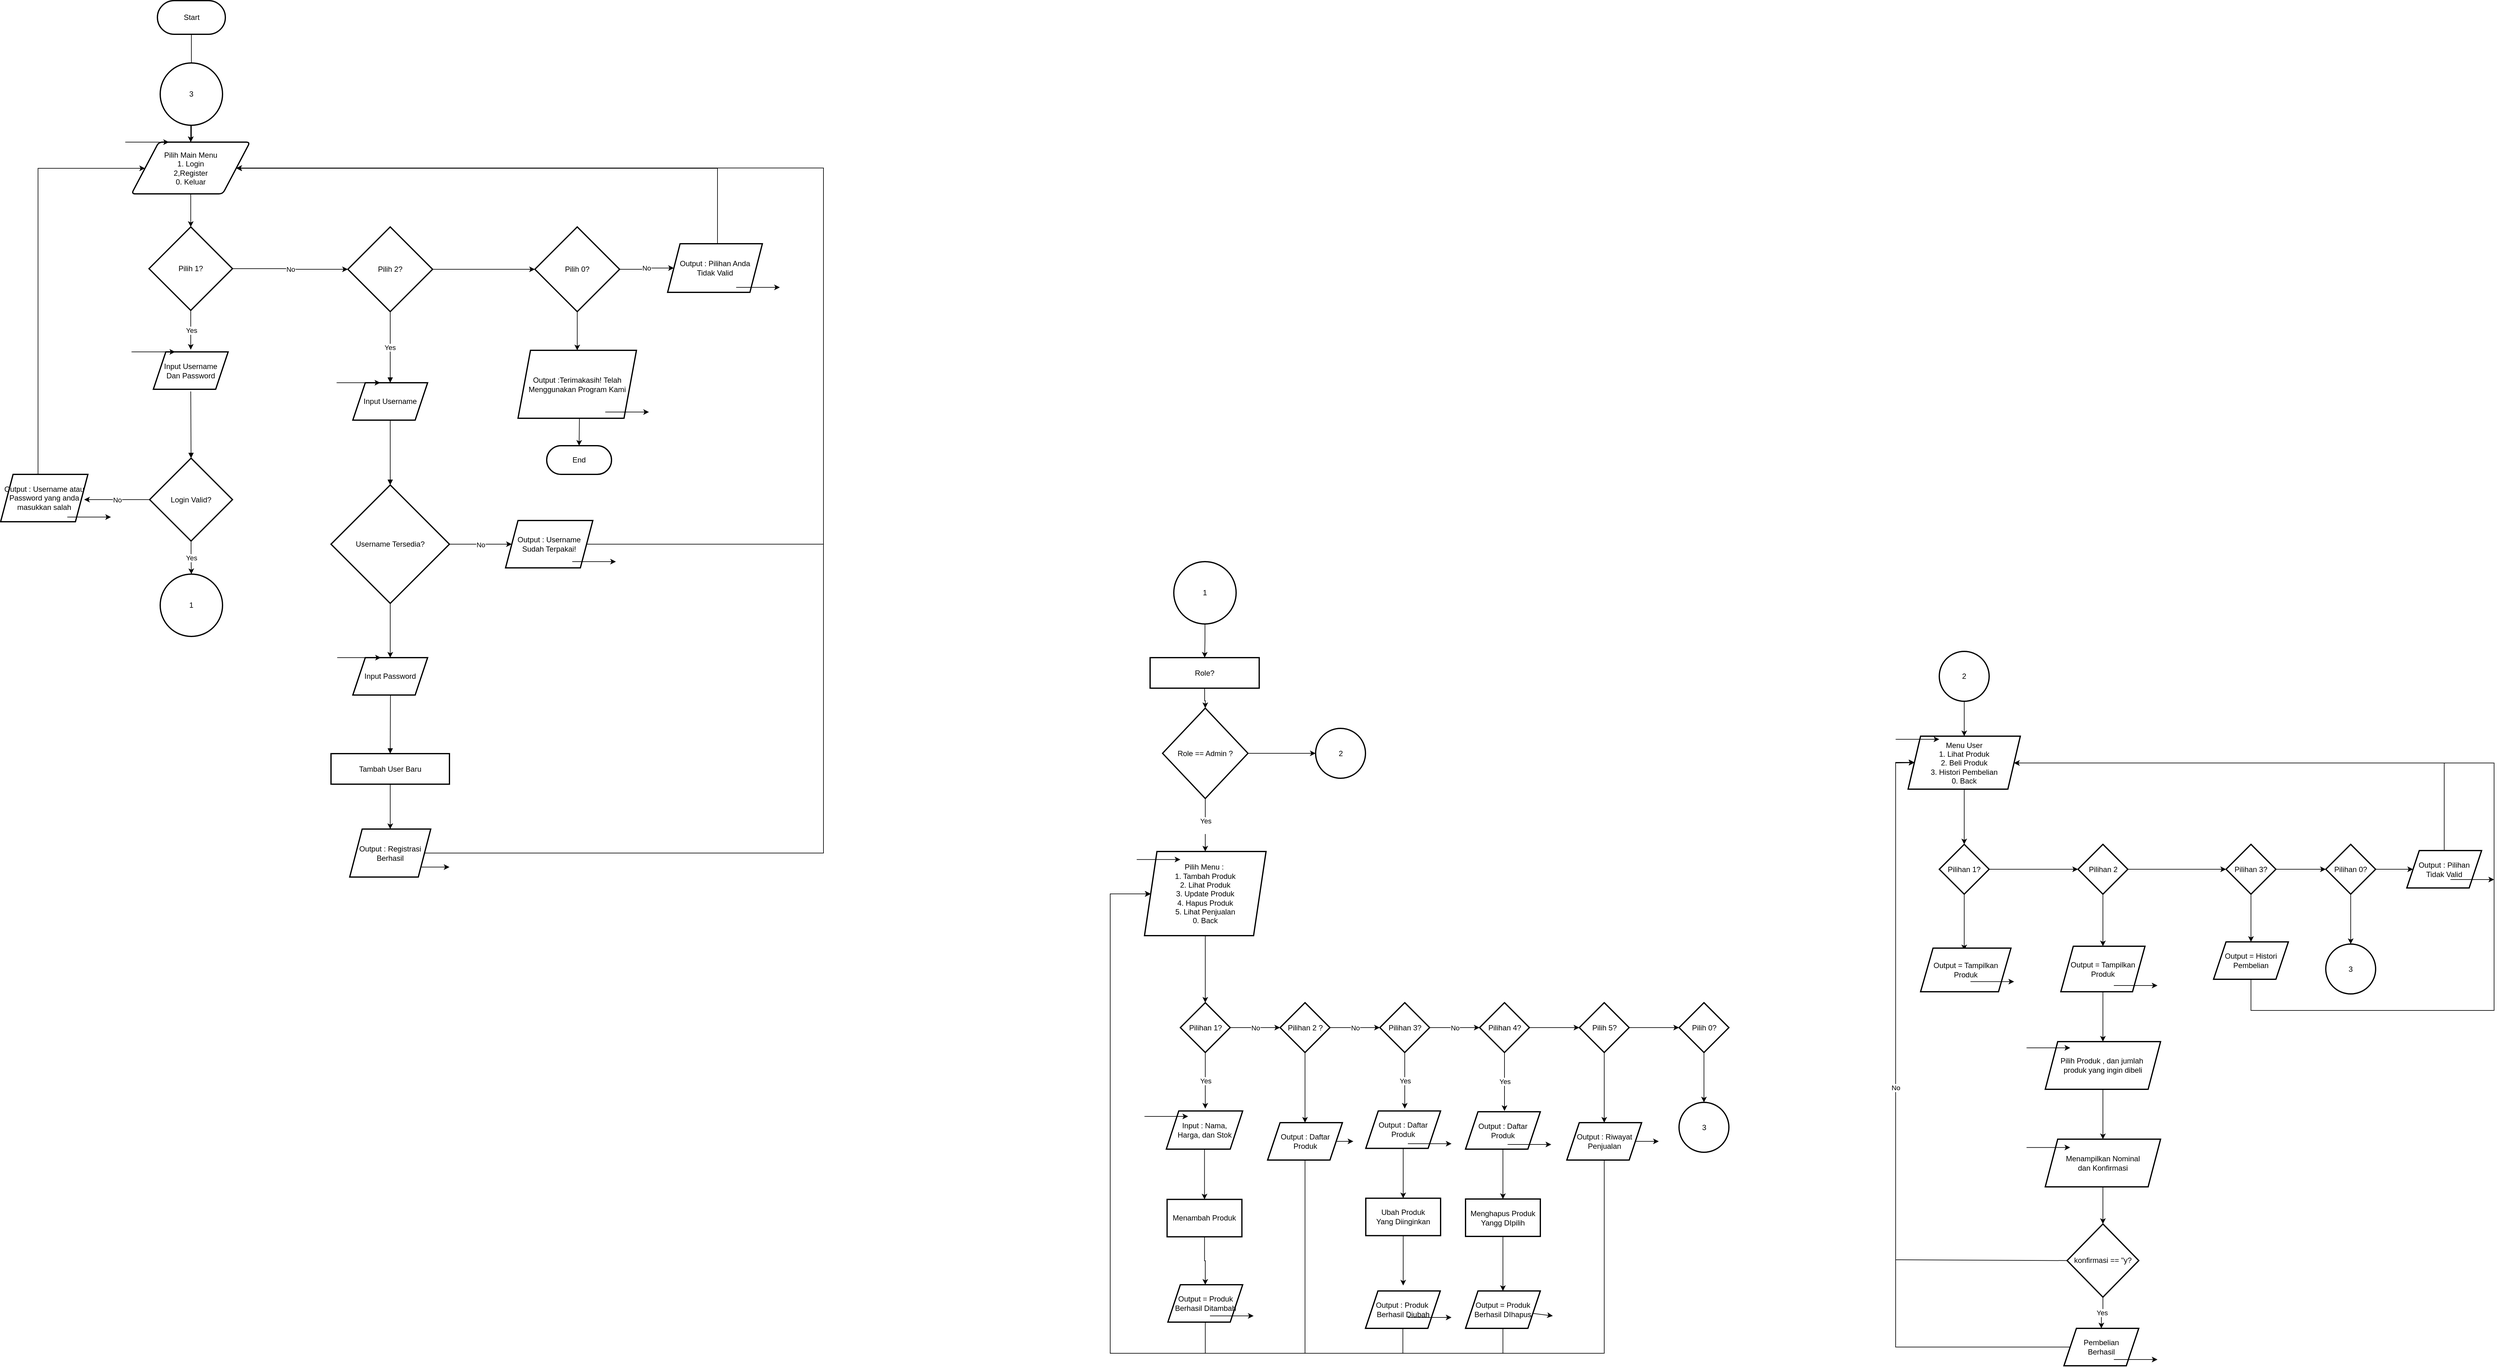 <mxfile version="24.7.17">
  <diagram name="Page-1" id="bNADRibYNakqMguCw20B">
    <mxGraphModel grid="1" page="1" gridSize="10" guides="1" tooltips="1" connect="1" arrows="1" fold="1" pageScale="1" pageWidth="827" pageHeight="1169" math="0" shadow="0">
      <root>
        <mxCell id="0" />
        <mxCell id="1" parent="0" />
        <mxCell id="Ov4iZW_oegQTyXH1mXRw-1" value="" style="edgeStyle=orthogonalEdgeStyle;rounded=0;orthogonalLoop=1;jettySize=auto;html=1;" edge="1" parent="1" source="Ov4iZW_oegQTyXH1mXRw-2" target="Ov4iZW_oegQTyXH1mXRw-79">
          <mxGeometry relative="1" as="geometry" />
        </mxCell>
        <mxCell id="Ov4iZW_oegQTyXH1mXRw-2" value="Start" style="rounded=1;whiteSpace=wrap;arcSize=50;strokeWidth=2;" vertex="1" parent="1">
          <mxGeometry x="91.5" y="-160" width="109" height="54" as="geometry" />
        </mxCell>
        <mxCell id="Ov4iZW_oegQTyXH1mXRw-3" value="Yes" style="edgeStyle=orthogonalEdgeStyle;rounded=0;orthogonalLoop=1;jettySize=auto;html=1;" edge="1" parent="1" source="Ov4iZW_oegQTyXH1mXRw-5">
          <mxGeometry relative="1" as="geometry">
            <mxPoint x="145.0" y="400" as="targetPoint" />
          </mxGeometry>
        </mxCell>
        <mxCell id="Ov4iZW_oegQTyXH1mXRw-4" value="No" style="edgeStyle=orthogonalEdgeStyle;rounded=0;orthogonalLoop=1;jettySize=auto;html=1;" edge="1" parent="1" source="Ov4iZW_oegQTyXH1mXRw-5" target="Ov4iZW_oegQTyXH1mXRw-7">
          <mxGeometry relative="1" as="geometry" />
        </mxCell>
        <mxCell id="Ov4iZW_oegQTyXH1mXRw-5" value="Pilih 1?" style="rhombus;strokeWidth=2;whiteSpace=wrap;" vertex="1" parent="1">
          <mxGeometry x="78" y="203" width="134" height="134" as="geometry" />
        </mxCell>
        <mxCell id="Ov4iZW_oegQTyXH1mXRw-6" value="" style="edgeStyle=orthogonalEdgeStyle;rounded=0;orthogonalLoop=1;jettySize=auto;html=1;" edge="1" parent="1" source="Ov4iZW_oegQTyXH1mXRw-7" target="Ov4iZW_oegQTyXH1mXRw-72">
          <mxGeometry relative="1" as="geometry" />
        </mxCell>
        <mxCell id="Ov4iZW_oegQTyXH1mXRw-7" value="Pilih 2?" style="rhombus;strokeWidth=2;whiteSpace=wrap;" vertex="1" parent="1">
          <mxGeometry x="397" y="203" width="136" height="136" as="geometry" />
        </mxCell>
        <mxCell id="Ov4iZW_oegQTyXH1mXRw-8" value="No" style="edgeStyle=orthogonalEdgeStyle;rounded=0;orthogonalLoop=1;jettySize=auto;html=1;" edge="1" parent="1" source="Ov4iZW_oegQTyXH1mXRw-10">
          <mxGeometry relative="1" as="geometry">
            <mxPoint x="-26.0" y="640.5" as="targetPoint" />
          </mxGeometry>
        </mxCell>
        <mxCell id="Ov4iZW_oegQTyXH1mXRw-9" value="Yes" style="edgeStyle=orthogonalEdgeStyle;rounded=0;orthogonalLoop=1;jettySize=auto;html=1;" edge="1" parent="1" source="Ov4iZW_oegQTyXH1mXRw-10" target="Ov4iZW_oegQTyXH1mXRw-24">
          <mxGeometry relative="1" as="geometry" />
        </mxCell>
        <mxCell id="Ov4iZW_oegQTyXH1mXRw-10" value="Login Valid?" style="rhombus;strokeWidth=2;whiteSpace=wrap;" vertex="1" parent="1">
          <mxGeometry x="79" y="574" width="133" height="133" as="geometry" />
        </mxCell>
        <mxCell id="Ov4iZW_oegQTyXH1mXRw-11" value="" style="edgeStyle=orthogonalEdgeStyle;rounded=0;orthogonalLoop=1;jettySize=auto;html=1;" edge="1" parent="1" source="Ov4iZW_oegQTyXH1mXRw-12" target="Ov4iZW_oegQTyXH1mXRw-30">
          <mxGeometry relative="1" as="geometry" />
        </mxCell>
        <mxCell id="Ov4iZW_oegQTyXH1mXRw-12" value="Role?" style="whiteSpace=wrap;strokeWidth=2;" vertex="1" parent="1">
          <mxGeometry x="1684" y="894" width="175" height="49" as="geometry" />
        </mxCell>
        <mxCell id="Ov4iZW_oegQTyXH1mXRw-13" value="" style="edgeStyle=orthogonalEdgeStyle;rounded=0;orthogonalLoop=1;jettySize=auto;html=1;" edge="1" parent="1" target="Ov4iZW_oegQTyXH1mXRw-14">
          <mxGeometry relative="1" as="geometry">
            <mxPoint x="768" y="466" as="sourcePoint" />
          </mxGeometry>
        </mxCell>
        <mxCell id="Ov4iZW_oegQTyXH1mXRw-14" value="End" style="rounded=1;whiteSpace=wrap;arcSize=50;strokeWidth=2;" vertex="1" parent="1">
          <mxGeometry x="716" y="554" width="104" height="46" as="geometry" />
        </mxCell>
        <mxCell id="Ov4iZW_oegQTyXH1mXRw-15" value="No" style="edgeStyle=orthogonalEdgeStyle;rounded=0;orthogonalLoop=1;jettySize=auto;html=1;" edge="1" parent="1" source="Ov4iZW_oegQTyXH1mXRw-17">
          <mxGeometry relative="1" as="geometry">
            <mxPoint x="660" y="712" as="targetPoint" />
          </mxGeometry>
        </mxCell>
        <mxCell id="Ov4iZW_oegQTyXH1mXRw-16" value="" style="edgeStyle=orthogonalEdgeStyle;rounded=0;orthogonalLoop=1;jettySize=auto;html=1;" edge="1" parent="1" source="Ov4iZW_oegQTyXH1mXRw-17" target="Ov4iZW_oegQTyXH1mXRw-68">
          <mxGeometry relative="1" as="geometry" />
        </mxCell>
        <mxCell id="Ov4iZW_oegQTyXH1mXRw-17" value="Username Tersedia?" style="rhombus;strokeWidth=2;whiteSpace=wrap;" vertex="1" parent="1">
          <mxGeometry x="370" y="617" width="190" height="190" as="geometry" />
        </mxCell>
        <mxCell id="Ov4iZW_oegQTyXH1mXRw-18" value="" style="edgeStyle=orthogonalEdgeStyle;rounded=0;orthogonalLoop=1;jettySize=auto;html=1;" edge="1" parent="1" source="Ov4iZW_oegQTyXH1mXRw-19" target="Ov4iZW_oegQTyXH1mXRw-27">
          <mxGeometry relative="1" as="geometry" />
        </mxCell>
        <mxCell id="Ov4iZW_oegQTyXH1mXRw-19" value="Tambah User Baru" style="whiteSpace=wrap;strokeWidth=2;" vertex="1" parent="1">
          <mxGeometry x="370" y="1048" width="190" height="49" as="geometry" />
        </mxCell>
        <mxCell id="Ov4iZW_oegQTyXH1mXRw-20" value="" style="curved=1;startArrow=none;endArrow=block;exitX=0.5;exitY=1;entryX=0.5;entryY=0;rounded=0;" edge="1" parent="1" target="Ov4iZW_oegQTyXH1mXRw-10">
          <mxGeometry relative="1" as="geometry">
            <Array as="points" />
            <mxPoint x="145" y="467" as="sourcePoint" />
          </mxGeometry>
        </mxCell>
        <mxCell id="Ov4iZW_oegQTyXH1mXRw-21" value="Yes" style="curved=1;startArrow=none;endArrow=block;exitX=0.5;exitY=1;entryX=0.5;entryY=0;rounded=0;" edge="1" parent="1" source="Ov4iZW_oegQTyXH1mXRw-7">
          <mxGeometry relative="1" as="geometry">
            <Array as="points" />
            <mxPoint x="465" y="453" as="targetPoint" />
          </mxGeometry>
        </mxCell>
        <mxCell id="Ov4iZW_oegQTyXH1mXRw-22" value="" style="curved=1;startArrow=none;endArrow=block;exitX=0.5;exitY=1;entryX=0.5;entryY=0;rounded=0;" edge="1" parent="1" target="Ov4iZW_oegQTyXH1mXRw-17">
          <mxGeometry relative="1" as="geometry">
            <Array as="points" />
            <mxPoint x="465" y="502" as="sourcePoint" />
          </mxGeometry>
        </mxCell>
        <mxCell id="Ov4iZW_oegQTyXH1mXRw-23" value="" style="curved=1;startArrow=none;endArrow=block;exitX=0.5;exitY=0.99;entryX=0.5;entryY=-0.01;rounded=0;" edge="1" parent="1" target="Ov4iZW_oegQTyXH1mXRw-19">
          <mxGeometry relative="1" as="geometry">
            <Array as="points" />
            <mxPoint x="465.5" y="923" as="sourcePoint" />
          </mxGeometry>
        </mxCell>
        <mxCell id="Ov4iZW_oegQTyXH1mXRw-24" value="1" style="strokeWidth=2;html=1;shape=mxgraph.flowchart.start_2;whiteSpace=wrap;" vertex="1" parent="1">
          <mxGeometry x="96" y="760" width="100" height="100" as="geometry" />
        </mxCell>
        <mxCell id="Ov4iZW_oegQTyXH1mXRw-25" value="" style="edgeStyle=orthogonalEdgeStyle;rounded=0;orthogonalLoop=1;jettySize=auto;html=1;" edge="1" parent="1" source="Ov4iZW_oegQTyXH1mXRw-26" target="Ov4iZW_oegQTyXH1mXRw-12">
          <mxGeometry relative="1" as="geometry" />
        </mxCell>
        <mxCell id="Ov4iZW_oegQTyXH1mXRw-26" value="1" style="strokeWidth=2;html=1;shape=mxgraph.flowchart.start_2;whiteSpace=wrap;" vertex="1" parent="1">
          <mxGeometry x="1722" y="740" width="100" height="100" as="geometry" />
        </mxCell>
        <mxCell id="Ov4iZW_oegQTyXH1mXRw-28" value="Yes&lt;div&gt;&lt;br&gt;&lt;/div&gt;" style="edgeStyle=orthogonalEdgeStyle;rounded=0;orthogonalLoop=1;jettySize=auto;html=1;" edge="1" parent="1" source="Ov4iZW_oegQTyXH1mXRw-30" target="Ov4iZW_oegQTyXH1mXRw-32">
          <mxGeometry relative="1" as="geometry" />
        </mxCell>
        <mxCell id="Ov4iZW_oegQTyXH1mXRw-164" value="" style="edgeStyle=orthogonalEdgeStyle;rounded=0;orthogonalLoop=1;jettySize=auto;html=1;" edge="1" parent="1" source="Ov4iZW_oegQTyXH1mXRw-30" target="Ov4iZW_oegQTyXH1mXRw-163">
          <mxGeometry relative="1" as="geometry" />
        </mxCell>
        <mxCell id="Ov4iZW_oegQTyXH1mXRw-30" value="Role == Admin ?" style="rhombus;whiteSpace=wrap;html=1;strokeWidth=2;" vertex="1" parent="1">
          <mxGeometry x="1704" y="975" width="137" height="145" as="geometry" />
        </mxCell>
        <mxCell id="Ov4iZW_oegQTyXH1mXRw-31" value="" style="edgeStyle=orthogonalEdgeStyle;rounded=0;orthogonalLoop=1;jettySize=auto;html=1;" edge="1" parent="1" source="Ov4iZW_oegQTyXH1mXRw-32" target="Ov4iZW_oegQTyXH1mXRw-35">
          <mxGeometry relative="1" as="geometry" />
        </mxCell>
        <mxCell id="Ov4iZW_oegQTyXH1mXRw-32" value="Pilih Menu :&amp;nbsp;&lt;br&gt;1. Tambah Produk&lt;br&gt;2. Lihat Produk&lt;br&gt;3. Update Produk&lt;br&gt;4. Hapus Produk&lt;br&gt;5. Lihat Penjualan&lt;br&gt;0. Back" style="shape=parallelogram;perimeter=parallelogramPerimeter;whiteSpace=wrap;html=1;fixedSize=1;strokeWidth=2;" vertex="1" parent="1">
          <mxGeometry x="1675" y="1205" width="195" height="135" as="geometry" />
        </mxCell>
        <mxCell id="Ov4iZW_oegQTyXH1mXRw-33" value="Yes" style="edgeStyle=orthogonalEdgeStyle;rounded=0;orthogonalLoop=1;jettySize=auto;html=1;" edge="1" parent="1" source="Ov4iZW_oegQTyXH1mXRw-35">
          <mxGeometry relative="1" as="geometry">
            <mxPoint x="1772.5" y="1617.5" as="targetPoint" />
          </mxGeometry>
        </mxCell>
        <mxCell id="Ov4iZW_oegQTyXH1mXRw-34" value="No" style="edgeStyle=orthogonalEdgeStyle;rounded=0;orthogonalLoop=1;jettySize=auto;html=1;" edge="1" parent="1" source="Ov4iZW_oegQTyXH1mXRw-35" target="Ov4iZW_oegQTyXH1mXRw-38">
          <mxGeometry relative="1" as="geometry" />
        </mxCell>
        <mxCell id="Ov4iZW_oegQTyXH1mXRw-35" value="Pilihan 1?" style="rhombus;whiteSpace=wrap;html=1;strokeWidth=2;" vertex="1" parent="1">
          <mxGeometry x="1732.5" y="1447.5" width="80" height="80" as="geometry" />
        </mxCell>
        <mxCell id="Ov4iZW_oegQTyXH1mXRw-37" value="No" style="edgeStyle=orthogonalEdgeStyle;rounded=0;orthogonalLoop=1;jettySize=auto;html=1;" edge="1" parent="1" source="Ov4iZW_oegQTyXH1mXRw-38" target="Ov4iZW_oegQTyXH1mXRw-43">
          <mxGeometry relative="1" as="geometry" />
        </mxCell>
        <mxCell id="Ov4iZW_oegQTyXH1mXRw-106" value="" style="edgeStyle=orthogonalEdgeStyle;rounded=0;orthogonalLoop=1;jettySize=auto;html=1;" edge="1" parent="1" source="Ov4iZW_oegQTyXH1mXRw-38" target="Ov4iZW_oegQTyXH1mXRw-105">
          <mxGeometry relative="1" as="geometry" />
        </mxCell>
        <mxCell id="Ov4iZW_oegQTyXH1mXRw-38" value="Pilihan 2 ?" style="rhombus;whiteSpace=wrap;html=1;strokeWidth=2;" vertex="1" parent="1">
          <mxGeometry x="1892.5" y="1447.5" width="80" height="80" as="geometry" />
        </mxCell>
        <mxCell id="Ov4iZW_oegQTyXH1mXRw-41" value="Yes" style="edgeStyle=orthogonalEdgeStyle;rounded=0;orthogonalLoop=1;jettySize=auto;html=1;" edge="1" parent="1" source="Ov4iZW_oegQTyXH1mXRw-43">
          <mxGeometry relative="1" as="geometry">
            <mxPoint x="2092.5" y="1617.5" as="targetPoint" />
          </mxGeometry>
        </mxCell>
        <mxCell id="Ov4iZW_oegQTyXH1mXRw-42" value="No" style="edgeStyle=orthogonalEdgeStyle;rounded=0;orthogonalLoop=1;jettySize=auto;html=1;" edge="1" parent="1" source="Ov4iZW_oegQTyXH1mXRw-43" target="Ov4iZW_oegQTyXH1mXRw-48">
          <mxGeometry relative="1" as="geometry" />
        </mxCell>
        <mxCell id="Ov4iZW_oegQTyXH1mXRw-43" value="Pilihan 3?" style="rhombus;whiteSpace=wrap;html=1;strokeWidth=2;" vertex="1" parent="1">
          <mxGeometry x="2052.5" y="1447.5" width="80" height="80" as="geometry" />
        </mxCell>
        <mxCell id="Ov4iZW_oegQTyXH1mXRw-46" value="Yes" style="edgeStyle=orthogonalEdgeStyle;rounded=0;orthogonalLoop=1;jettySize=auto;html=1;" edge="1" parent="1" source="Ov4iZW_oegQTyXH1mXRw-48">
          <mxGeometry relative="1" as="geometry">
            <mxPoint x="2252.5" y="1621.25" as="targetPoint" />
          </mxGeometry>
        </mxCell>
        <mxCell id="Ov4iZW_oegQTyXH1mXRw-100" value="" style="edgeStyle=orthogonalEdgeStyle;rounded=0;orthogonalLoop=1;jettySize=auto;html=1;" edge="1" parent="1" source="Ov4iZW_oegQTyXH1mXRw-48" target="Ov4iZW_oegQTyXH1mXRw-99">
          <mxGeometry relative="1" as="geometry" />
        </mxCell>
        <mxCell id="Ov4iZW_oegQTyXH1mXRw-48" value="Pilihan 4?" style="rhombus;whiteSpace=wrap;html=1;strokeWidth=2;" vertex="1" parent="1">
          <mxGeometry x="2212.5" y="1447.5" width="80" height="80" as="geometry" />
        </mxCell>
        <mxCell id="Ov4iZW_oegQTyXH1mXRw-56" value="" style="edgeStyle=orthogonalEdgeStyle;rounded=0;orthogonalLoop=1;jettySize=auto;html=1;" edge="1" parent="1" source="Ov4iZW_oegQTyXH1mXRw-57" target="Ov4iZW_oegQTyXH1mXRw-60">
          <mxGeometry relative="1" as="geometry" />
        </mxCell>
        <mxCell id="Ov4iZW_oegQTyXH1mXRw-57" value="Menu User&lt;br&gt;1. Lihat Produk&lt;br&gt;2. Beli Produk&lt;div&gt;3. Histori Pembelian&lt;/div&gt;&lt;div&gt;0. Back&lt;/div&gt;" style="shape=parallelogram;perimeter=parallelogramPerimeter;whiteSpace=wrap;html=1;fixedSize=1;strokeWidth=2;" vertex="1" parent="1">
          <mxGeometry x="2900" y="1020" width="180" height="85" as="geometry" />
        </mxCell>
        <mxCell id="Ov4iZW_oegQTyXH1mXRw-58" value="" style="edgeStyle=orthogonalEdgeStyle;rounded=0;orthogonalLoop=1;jettySize=auto;html=1;" edge="1" parent="1" source="Ov4iZW_oegQTyXH1mXRw-60">
          <mxGeometry relative="1" as="geometry">
            <mxPoint x="2990" y="1363.5" as="targetPoint" />
          </mxGeometry>
        </mxCell>
        <mxCell id="Ov4iZW_oegQTyXH1mXRw-59" value="" style="edgeStyle=orthogonalEdgeStyle;rounded=0;orthogonalLoop=1;jettySize=auto;html=1;" edge="1" parent="1" source="Ov4iZW_oegQTyXH1mXRw-60" target="Ov4iZW_oegQTyXH1mXRw-63">
          <mxGeometry relative="1" as="geometry" />
        </mxCell>
        <mxCell id="Ov4iZW_oegQTyXH1mXRw-60" value="Pilihan 1?" style="rhombus;whiteSpace=wrap;html=1;strokeWidth=2;" vertex="1" parent="1">
          <mxGeometry x="2950" y="1193.5" width="80" height="80" as="geometry" />
        </mxCell>
        <mxCell id="Ov4iZW_oegQTyXH1mXRw-135" value="" style="edgeStyle=orthogonalEdgeStyle;rounded=0;orthogonalLoop=1;jettySize=auto;html=1;" edge="1" parent="1" source="Ov4iZW_oegQTyXH1mXRw-63" target="Ov4iZW_oegQTyXH1mXRw-134">
          <mxGeometry relative="1" as="geometry" />
        </mxCell>
        <mxCell id="Ov4iZW_oegQTyXH1mXRw-149" value="" style="edgeStyle=orthogonalEdgeStyle;rounded=0;orthogonalLoop=1;jettySize=auto;html=1;" edge="1" parent="1" source="Ov4iZW_oegQTyXH1mXRw-63" target="Ov4iZW_oegQTyXH1mXRw-148">
          <mxGeometry relative="1" as="geometry" />
        </mxCell>
        <mxCell id="Ov4iZW_oegQTyXH1mXRw-63" value="Pilihan 2" style="rhombus;whiteSpace=wrap;html=1;strokeWidth=2;" vertex="1" parent="1">
          <mxGeometry x="3172.5" y="1193.5" width="80" height="80" as="geometry" />
        </mxCell>
        <mxCell id="Ov4iZW_oegQTyXH1mXRw-66" value="" style="edgeStyle=orthogonalEdgeStyle;rounded=0;orthogonalLoop=1;jettySize=auto;html=1;" edge="1" parent="1" source="Ov4iZW_oegQTyXH1mXRw-67" target="Ov4iZW_oegQTyXH1mXRw-79">
          <mxGeometry relative="1" as="geometry">
            <mxPoint x="30" y="108.5" as="targetPoint" />
          </mxGeometry>
        </mxCell>
        <mxCell id="Ov4iZW_oegQTyXH1mXRw-67" value="3" style="strokeWidth=2;html=1;shape=mxgraph.flowchart.start_2;whiteSpace=wrap;" vertex="1" parent="1">
          <mxGeometry x="96" y="-60" width="100" height="100" as="geometry" />
        </mxCell>
        <mxCell id="Ov4iZW_oegQTyXH1mXRw-68" value="Input Password" style="shape=parallelogram;perimeter=parallelogramPerimeter;whiteSpace=wrap;html=1;fixedSize=1;strokeWidth=2;" vertex="1" parent="1">
          <mxGeometry x="405" y="894" width="120" height="60" as="geometry" />
        </mxCell>
        <mxCell id="Ov4iZW_oegQTyXH1mXRw-69" value="Input Username" style="shape=parallelogram;perimeter=parallelogramPerimeter;whiteSpace=wrap;html=1;fixedSize=1;strokeWidth=2;" vertex="1" parent="1">
          <mxGeometry x="405" y="453" width="120" height="60" as="geometry" />
        </mxCell>
        <mxCell id="Ov4iZW_oegQTyXH1mXRw-70" value="No" style="edgeStyle=orthogonalEdgeStyle;rounded=0;orthogonalLoop=1;jettySize=auto;html=1;" edge="1" parent="1" source="Ov4iZW_oegQTyXH1mXRw-72" target="Ov4iZW_oegQTyXH1mXRw-74">
          <mxGeometry relative="1" as="geometry" />
        </mxCell>
        <mxCell id="Ov4iZW_oegQTyXH1mXRw-71" value="" style="edgeStyle=orthogonalEdgeStyle;rounded=0;orthogonalLoop=1;jettySize=auto;html=1;" edge="1" parent="1" source="Ov4iZW_oegQTyXH1mXRw-72" target="Ov4iZW_oegQTyXH1mXRw-75">
          <mxGeometry relative="1" as="geometry" />
        </mxCell>
        <mxCell id="Ov4iZW_oegQTyXH1mXRw-72" value="Pilih 0?" style="rhombus;strokeWidth=2;whiteSpace=wrap;" vertex="1" parent="1">
          <mxGeometry x="697" y="203" width="136" height="136" as="geometry" />
        </mxCell>
        <mxCell id="Ov4iZW_oegQTyXH1mXRw-73" value="" style="edgeStyle=orthogonalEdgeStyle;rounded=0;orthogonalLoop=1;jettySize=auto;html=1;entryX=1;entryY=0.5;entryDx=0;entryDy=0;" edge="1" parent="1" source="Ov4iZW_oegQTyXH1mXRw-27" target="Ov4iZW_oegQTyXH1mXRw-79">
          <mxGeometry relative="1" as="geometry">
            <Array as="points">
              <mxPoint x="1160" y="1207" />
              <mxPoint x="1160" y="109" />
            </Array>
            <mxPoint x="260" y="109.053" as="targetPoint" />
          </mxGeometry>
        </mxCell>
        <mxCell id="Ov4iZW_oegQTyXH1mXRw-170" value="" style="edgeStyle=orthogonalEdgeStyle;rounded=0;orthogonalLoop=1;jettySize=auto;html=1;" edge="1" parent="1" source="Ov4iZW_oegQTyXH1mXRw-74" target="Ov4iZW_oegQTyXH1mXRw-79">
          <mxGeometry relative="1" as="geometry">
            <Array as="points">
              <mxPoint x="990" y="109" />
            </Array>
          </mxGeometry>
        </mxCell>
        <mxCell id="Ov4iZW_oegQTyXH1mXRw-74" value="Output : Pilihan Anda&lt;div&gt;Tidak Valid&lt;/div&gt;" style="shape=parallelogram;perimeter=parallelogramPerimeter;whiteSpace=wrap;html=1;fixedSize=1;strokeWidth=2;" vertex="1" parent="1">
          <mxGeometry x="910" y="230" width="152" height="78" as="geometry" />
        </mxCell>
        <mxCell id="Ov4iZW_oegQTyXH1mXRw-75" value="Output :Terimakasih! Telah Menggunakan Program Kami" style="shape=parallelogram;perimeter=parallelogramPerimeter;whiteSpace=wrap;html=1;fixedSize=1;strokeWidth=2;" vertex="1" parent="1">
          <mxGeometry x="670" y="401" width="190" height="109" as="geometry" />
        </mxCell>
        <mxCell id="Ov4iZW_oegQTyXH1mXRw-76" value="Input Username&lt;br&gt;Dan Password" style="shape=parallelogram;perimeter=parallelogramPerimeter;whiteSpace=wrap;html=1;fixedSize=1;strokeWidth=2;" vertex="1" parent="1">
          <mxGeometry x="85" y="403.5" width="120" height="60" as="geometry" />
        </mxCell>
        <mxCell id="Ov4iZW_oegQTyXH1mXRw-77" value="Output : Username&lt;div&gt;Sudah Terpakai!&lt;/div&gt;" style="shape=parallelogram;perimeter=parallelogramPerimeter;whiteSpace=wrap;html=1;fixedSize=1;strokeWidth=2;" vertex="1" parent="1">
          <mxGeometry x="650" y="674" width="140" height="76" as="geometry" />
        </mxCell>
        <mxCell id="Ov4iZW_oegQTyXH1mXRw-78" value="" style="edgeStyle=orthogonalEdgeStyle;rounded=0;orthogonalLoop=1;jettySize=auto;html=1;" edge="1" parent="1" source="Ov4iZW_oegQTyXH1mXRw-79" target="Ov4iZW_oegQTyXH1mXRw-5">
          <mxGeometry relative="1" as="geometry" />
        </mxCell>
        <mxCell id="Ov4iZW_oegQTyXH1mXRw-79" value="Pilih Main Menu&lt;br&gt;1. Login&lt;br&gt;2,Register&lt;br&gt;0. Keluar" style="shape=parallelogram;html=1;strokeWidth=2;perimeter=parallelogramPerimeter;whiteSpace=wrap;rounded=1;arcSize=12;size=0.23;" vertex="1" parent="1">
          <mxGeometry x="50" y="67" width="190" height="83" as="geometry" />
        </mxCell>
        <mxCell id="Ov4iZW_oegQTyXH1mXRw-80" value="" style="endArrow=classic;html=1;rounded=0;" edge="1" parent="1">
          <mxGeometry width="50" height="50" relative="1" as="geometry">
            <mxPoint x="40" y="67" as="sourcePoint" />
            <mxPoint x="110" y="67" as="targetPoint" />
          </mxGeometry>
        </mxCell>
        <mxCell id="Ov4iZW_oegQTyXH1mXRw-81" value="" style="endArrow=classic;html=1;rounded=0;" edge="1" parent="1">
          <mxGeometry width="50" height="50" relative="1" as="geometry">
            <mxPoint x="50" y="403.5" as="sourcePoint" />
            <mxPoint x="120" y="403.5" as="targetPoint" />
          </mxGeometry>
        </mxCell>
        <mxCell id="Ov4iZW_oegQTyXH1mXRw-82" value="" style="endArrow=classic;html=1;rounded=0;" edge="1" parent="1">
          <mxGeometry width="50" height="50" relative="1" as="geometry">
            <mxPoint x="379" y="453" as="sourcePoint" />
            <mxPoint x="449" y="453" as="targetPoint" />
          </mxGeometry>
        </mxCell>
        <mxCell id="Ov4iZW_oegQTyXH1mXRw-83" value="" style="endArrow=classic;html=1;rounded=0;" edge="1" parent="1">
          <mxGeometry width="50" height="50" relative="1" as="geometry">
            <mxPoint x="810" y="500" as="sourcePoint" />
            <mxPoint x="880" y="500" as="targetPoint" />
          </mxGeometry>
        </mxCell>
        <mxCell id="Ov4iZW_oegQTyXH1mXRw-84" value="" style="endArrow=classic;html=1;rounded=0;" edge="1" parent="1">
          <mxGeometry width="50" height="50" relative="1" as="geometry">
            <mxPoint x="380" y="894" as="sourcePoint" />
            <mxPoint x="450" y="894" as="targetPoint" />
          </mxGeometry>
        </mxCell>
        <mxCell id="Ov4iZW_oegQTyXH1mXRw-85" value="" style="endArrow=classic;html=1;rounded=0;" edge="1" parent="1">
          <mxGeometry width="50" height="50" relative="1" as="geometry">
            <mxPoint x="490" y="1230" as="sourcePoint" />
            <mxPoint x="560" y="1230" as="targetPoint" />
          </mxGeometry>
        </mxCell>
        <mxCell id="Ov4iZW_oegQTyXH1mXRw-86" value="" style="endArrow=classic;html=1;rounded=0;" edge="1" parent="1">
          <mxGeometry width="50" height="50" relative="1" as="geometry">
            <mxPoint x="757" y="740" as="sourcePoint" />
            <mxPoint x="827" y="740" as="targetPoint" />
          </mxGeometry>
        </mxCell>
        <mxCell id="Ov4iZW_oegQTyXH1mXRw-87" value="" style="endArrow=classic;html=1;rounded=0;" edge="1" parent="1">
          <mxGeometry width="50" height="50" relative="1" as="geometry">
            <mxPoint x="1020" y="300" as="sourcePoint" />
            <mxPoint x="1090" y="300" as="targetPoint" />
          </mxGeometry>
        </mxCell>
        <mxCell id="Ov4iZW_oegQTyXH1mXRw-88" value="" style="endArrow=classic;html=1;rounded=0;" edge="1" parent="1">
          <mxGeometry width="50" height="50" relative="1" as="geometry">
            <mxPoint x="1662.5" y="1217.88" as="sourcePoint" />
            <mxPoint x="1732.5" y="1217.88" as="targetPoint" />
          </mxGeometry>
        </mxCell>
        <mxCell id="Ov4iZW_oegQTyXH1mXRw-89" value="" style="endArrow=classic;html=1;rounded=0;" edge="1" parent="1">
          <mxGeometry width="50" height="50" relative="1" as="geometry">
            <mxPoint x="2880" y="1025" as="sourcePoint" />
            <mxPoint x="2950" y="1025" as="targetPoint" />
          </mxGeometry>
        </mxCell>
        <mxCell id="Ov4iZW_oegQTyXH1mXRw-104" value="" style="edgeStyle=orthogonalEdgeStyle;rounded=0;orthogonalLoop=1;jettySize=auto;html=1;" edge="1" parent="1" source="Ov4iZW_oegQTyXH1mXRw-91" target="Ov4iZW_oegQTyXH1mXRw-103">
          <mxGeometry relative="1" as="geometry" />
        </mxCell>
        <mxCell id="Ov4iZW_oegQTyXH1mXRw-91" value="Input : Nama,&lt;div&gt;Harga, dan Stok&lt;/div&gt;" style="shape=parallelogram;perimeter=parallelogramPerimeter;whiteSpace=wrap;html=1;fixedSize=1;strokeWidth=2;" vertex="1" parent="1">
          <mxGeometry x="1710" y="1621.25" width="122.5" height="61.25" as="geometry" />
        </mxCell>
        <mxCell id="Ov4iZW_oegQTyXH1mXRw-92" value="" style="endArrow=classic;html=1;rounded=0;" edge="1" parent="1">
          <mxGeometry width="50" height="50" relative="1" as="geometry">
            <mxPoint x="1675" y="1630" as="sourcePoint" />
            <mxPoint x="1745" y="1630" as="targetPoint" />
          </mxGeometry>
        </mxCell>
        <mxCell id="Ov4iZW_oegQTyXH1mXRw-93" value="Output = Tampilkan&lt;div&gt;Produk&lt;/div&gt;" style="shape=parallelogram;perimeter=parallelogramPerimeter;whiteSpace=wrap;html=1;fixedSize=1;strokeWidth=2;" vertex="1" parent="1">
          <mxGeometry x="2920" y="1360" width="145" height="70" as="geometry" />
        </mxCell>
        <mxCell id="Ov4iZW_oegQTyXH1mXRw-94" value="" style="endArrow=classic;html=1;rounded=0;" edge="1" parent="1">
          <mxGeometry width="50" height="50" relative="1" as="geometry">
            <mxPoint x="3000" y="1413.75" as="sourcePoint" />
            <mxPoint x="3070" y="1413.75" as="targetPoint" />
          </mxGeometry>
        </mxCell>
        <mxCell id="Ov4iZW_oegQTyXH1mXRw-167" value="" style="edgeStyle=orthogonalEdgeStyle;rounded=0;orthogonalLoop=1;jettySize=auto;html=1;" edge="1" parent="1" source="Ov4iZW_oegQTyXH1mXRw-96" target="Ov4iZW_oegQTyXH1mXRw-79">
          <mxGeometry relative="1" as="geometry">
            <Array as="points">
              <mxPoint x="-100" y="109" />
            </Array>
          </mxGeometry>
        </mxCell>
        <mxCell id="Ov4iZW_oegQTyXH1mXRw-96" value="Output : Username atau Password yang anda masukkan salah" style="shape=parallelogram;perimeter=parallelogramPerimeter;whiteSpace=wrap;html=1;fixedSize=1;strokeWidth=2;" vertex="1" parent="1">
          <mxGeometry x="-160" y="600" width="140" height="76" as="geometry" />
        </mxCell>
        <mxCell id="Ov4iZW_oegQTyXH1mXRw-97" value="" style="endArrow=classic;html=1;rounded=0;" edge="1" parent="1">
          <mxGeometry width="50" height="50" relative="1" as="geometry">
            <mxPoint x="-53" y="668.5" as="sourcePoint" />
            <mxPoint x="17" y="668.5" as="targetPoint" />
          </mxGeometry>
        </mxCell>
        <mxCell id="Ov4iZW_oegQTyXH1mXRw-102" value="" style="edgeStyle=orthogonalEdgeStyle;rounded=0;orthogonalLoop=1;jettySize=auto;html=1;" edge="1" parent="1" source="Ov4iZW_oegQTyXH1mXRw-99" target="Ov4iZW_oegQTyXH1mXRw-101">
          <mxGeometry relative="1" as="geometry" />
        </mxCell>
        <mxCell id="Ov4iZW_oegQTyXH1mXRw-126" value="" style="edgeStyle=orthogonalEdgeStyle;rounded=0;orthogonalLoop=1;jettySize=auto;html=1;" edge="1" parent="1" source="Ov4iZW_oegQTyXH1mXRw-99" target="Ov4iZW_oegQTyXH1mXRw-125">
          <mxGeometry relative="1" as="geometry" />
        </mxCell>
        <mxCell id="Ov4iZW_oegQTyXH1mXRw-99" value="Pilih 5?" style="rhombus;whiteSpace=wrap;html=1;strokeWidth=2;" vertex="1" parent="1">
          <mxGeometry x="2372.5" y="1447.5" width="80" height="80" as="geometry" />
        </mxCell>
        <mxCell id="Ov4iZW_oegQTyXH1mXRw-178" value="" style="edgeStyle=orthogonalEdgeStyle;rounded=0;orthogonalLoop=1;jettySize=auto;html=1;" edge="1" parent="1" source="Ov4iZW_oegQTyXH1mXRw-101" target="Ov4iZW_oegQTyXH1mXRw-32">
          <mxGeometry relative="1" as="geometry">
            <Array as="points">
              <mxPoint x="2412" y="2010" />
              <mxPoint x="1620" y="2010" />
              <mxPoint x="1620" y="1273" />
            </Array>
          </mxGeometry>
        </mxCell>
        <mxCell id="Ov4iZW_oegQTyXH1mXRw-130" value="" style="edgeStyle=orthogonalEdgeStyle;rounded=0;orthogonalLoop=1;jettySize=auto;html=1;" edge="1" parent="1" source="Ov4iZW_oegQTyXH1mXRw-103" target="Ov4iZW_oegQTyXH1mXRw-129">
          <mxGeometry relative="1" as="geometry" />
        </mxCell>
        <mxCell id="Ov4iZW_oegQTyXH1mXRw-103" value="Menambah Produk" style="whiteSpace=wrap;html=1;strokeWidth=2;" vertex="1" parent="1">
          <mxGeometry x="1711.25" y="1763.125" width="120" height="60" as="geometry" />
        </mxCell>
        <mxCell id="Ov4iZW_oegQTyXH1mXRw-171" value="" style="edgeStyle=orthogonalEdgeStyle;rounded=0;orthogonalLoop=1;jettySize=auto;html=1;" edge="1" parent="1" source="Ov4iZW_oegQTyXH1mXRw-105" target="Ov4iZW_oegQTyXH1mXRw-32">
          <mxGeometry relative="1" as="geometry">
            <Array as="points">
              <mxPoint x="1932" y="2010" />
              <mxPoint x="1620" y="2010" />
              <mxPoint x="1620" y="1273" />
            </Array>
          </mxGeometry>
        </mxCell>
        <mxCell id="Ov4iZW_oegQTyXH1mXRw-107" value="" style="endArrow=classic;html=1;rounded=0;" edge="1" parent="1" source="Ov4iZW_oegQTyXH1mXRw-105">
          <mxGeometry width="50" height="50" relative="1" as="geometry">
            <mxPoint x="1940" y="1670" as="sourcePoint" />
            <mxPoint x="2010" y="1670" as="targetPoint" />
          </mxGeometry>
        </mxCell>
        <mxCell id="Ov4iZW_oegQTyXH1mXRw-113" value="" style="edgeStyle=orthogonalEdgeStyle;rounded=0;orthogonalLoop=1;jettySize=auto;html=1;" edge="1" parent="1" source="Ov4iZW_oegQTyXH1mXRw-110" target="Ov4iZW_oegQTyXH1mXRw-112">
          <mxGeometry relative="1" as="geometry" />
        </mxCell>
        <mxCell id="Ov4iZW_oegQTyXH1mXRw-110" value="Output : Daftar&lt;div&gt;Produk&lt;/div&gt;" style="shape=parallelogram;perimeter=parallelogramPerimeter;whiteSpace=wrap;html=1;fixedSize=1;strokeWidth=2;" vertex="1" parent="1">
          <mxGeometry x="2030" y="1621.25" width="120" height="60" as="geometry" />
        </mxCell>
        <mxCell id="Ov4iZW_oegQTyXH1mXRw-111" value="" style="endArrow=classic;html=1;rounded=0;" edge="1" parent="1">
          <mxGeometry width="50" height="50" relative="1" as="geometry">
            <mxPoint x="2097.5" y="1673.75" as="sourcePoint" />
            <mxPoint x="2167.5" y="1673.75" as="targetPoint" />
          </mxGeometry>
        </mxCell>
        <mxCell id="Ov4iZW_oegQTyXH1mXRw-115" value="" style="edgeStyle=orthogonalEdgeStyle;rounded=0;orthogonalLoop=1;jettySize=auto;html=1;" edge="1" parent="1" source="Ov4iZW_oegQTyXH1mXRw-112">
          <mxGeometry relative="1" as="geometry">
            <mxPoint x="2090" y="1901.25" as="targetPoint" />
          </mxGeometry>
        </mxCell>
        <mxCell id="Ov4iZW_oegQTyXH1mXRw-112" value="Ubah Produk&lt;div&gt;Yang Diinginkan&lt;/div&gt;" style="shape=parallelogram;perimeter=parallelogramPerimeter;whiteSpace=wrap;html=1;fixedSize=1;strokeWidth=2;size=-230;" vertex="1" parent="1">
          <mxGeometry x="2030" y="1761.25" width="120" height="60" as="geometry" />
        </mxCell>
        <mxCell id="Ov4iZW_oegQTyXH1mXRw-175" value="" style="edgeStyle=orthogonalEdgeStyle;rounded=0;orthogonalLoop=1;jettySize=auto;html=1;" edge="1" parent="1" source="Ov4iZW_oegQTyXH1mXRw-117" target="Ov4iZW_oegQTyXH1mXRw-32">
          <mxGeometry relative="1" as="geometry">
            <Array as="points">
              <mxPoint x="2090" y="2010" />
              <mxPoint x="1620" y="2010" />
              <mxPoint x="1620" y="1273" />
            </Array>
          </mxGeometry>
        </mxCell>
        <mxCell id="Ov4iZW_oegQTyXH1mXRw-117" value="Output : Produk&amp;nbsp;&lt;div&gt;Berhasil Diubah&lt;/div&gt;" style="shape=parallelogram;perimeter=parallelogramPerimeter;whiteSpace=wrap;html=1;fixedSize=1;strokeWidth=2;" vertex="1" parent="1">
          <mxGeometry x="2029.5" y="1910" width="120" height="60" as="geometry" />
        </mxCell>
        <mxCell id="Ov4iZW_oegQTyXH1mXRw-118" value="" style="endArrow=classic;html=1;rounded=0;" edge="1" parent="1">
          <mxGeometry width="50" height="50" relative="1" as="geometry">
            <mxPoint x="2097.5" y="1952.5" as="sourcePoint" />
            <mxPoint x="2167.5" y="1952.5" as="targetPoint" />
          </mxGeometry>
        </mxCell>
        <mxCell id="Ov4iZW_oegQTyXH1mXRw-122" value="" style="edgeStyle=orthogonalEdgeStyle;rounded=0;orthogonalLoop=1;jettySize=auto;html=1;" edge="1" parent="1" source="Ov4iZW_oegQTyXH1mXRw-119" target="Ov4iZW_oegQTyXH1mXRw-121">
          <mxGeometry relative="1" as="geometry" />
        </mxCell>
        <mxCell id="Ov4iZW_oegQTyXH1mXRw-119" value="Output : Daftar&lt;div&gt;Produk&lt;/div&gt;" style="shape=parallelogram;perimeter=parallelogramPerimeter;whiteSpace=wrap;html=1;fixedSize=1;strokeWidth=2;" vertex="1" parent="1">
          <mxGeometry x="2190" y="1622.5" width="120" height="60" as="geometry" />
        </mxCell>
        <mxCell id="Ov4iZW_oegQTyXH1mXRw-120" value="" style="endArrow=classic;html=1;rounded=0;" edge="1" parent="1">
          <mxGeometry width="50" height="50" relative="1" as="geometry">
            <mxPoint x="2257.5" y="1675" as="sourcePoint" />
            <mxPoint x="2327.5" y="1675" as="targetPoint" />
          </mxGeometry>
        </mxCell>
        <mxCell id="Ov4iZW_oegQTyXH1mXRw-124" value="" style="edgeStyle=orthogonalEdgeStyle;rounded=0;orthogonalLoop=1;jettySize=auto;html=1;" edge="1" parent="1" source="Ov4iZW_oegQTyXH1mXRw-121" target="Ov4iZW_oegQTyXH1mXRw-123">
          <mxGeometry relative="1" as="geometry" />
        </mxCell>
        <mxCell id="Ov4iZW_oegQTyXH1mXRw-121" value="Menghapus Produk&lt;div&gt;Yangg DIpilih&lt;/div&gt;" style="whiteSpace=wrap;html=1;strokeWidth=2;" vertex="1" parent="1">
          <mxGeometry x="2190" y="1762.5" width="120" height="60" as="geometry" />
        </mxCell>
        <mxCell id="Ov4iZW_oegQTyXH1mXRw-176" value="" style="edgeStyle=orthogonalEdgeStyle;rounded=0;orthogonalLoop=1;jettySize=auto;html=1;" edge="1" parent="1" source="Ov4iZW_oegQTyXH1mXRw-123" target="Ov4iZW_oegQTyXH1mXRw-32">
          <mxGeometry relative="1" as="geometry">
            <Array as="points">
              <mxPoint x="2250" y="2010" />
              <mxPoint x="1620" y="2010" />
              <mxPoint x="1620" y="1273" />
            </Array>
          </mxGeometry>
        </mxCell>
        <mxCell id="Ov4iZW_oegQTyXH1mXRw-128" value="" style="edgeStyle=orthogonalEdgeStyle;rounded=0;orthogonalLoop=1;jettySize=auto;html=1;" edge="1" parent="1" source="Ov4iZW_oegQTyXH1mXRw-125" target="Ov4iZW_oegQTyXH1mXRw-127">
          <mxGeometry relative="1" as="geometry" />
        </mxCell>
        <mxCell id="Ov4iZW_oegQTyXH1mXRw-125" value="Pilih 0?" style="rhombus;whiteSpace=wrap;html=1;strokeWidth=2;" vertex="1" parent="1">
          <mxGeometry x="2532.5" y="1447.5" width="80" height="80" as="geometry" />
        </mxCell>
        <mxCell id="Ov4iZW_oegQTyXH1mXRw-127" value="3" style="ellipse;whiteSpace=wrap;html=1;strokeWidth=2;" vertex="1" parent="1">
          <mxGeometry x="2532.5" y="1607.5" width="80" height="80" as="geometry" />
        </mxCell>
        <mxCell id="Ov4iZW_oegQTyXH1mXRw-173" value="" style="edgeStyle=orthogonalEdgeStyle;rounded=0;orthogonalLoop=1;jettySize=auto;html=1;" edge="1" parent="1" source="Ov4iZW_oegQTyXH1mXRw-129" target="Ov4iZW_oegQTyXH1mXRw-32">
          <mxGeometry relative="1" as="geometry">
            <Array as="points">
              <mxPoint x="1772" y="2010" />
              <mxPoint x="1620" y="2010" />
              <mxPoint x="1620" y="1273" />
            </Array>
          </mxGeometry>
        </mxCell>
        <mxCell id="Ov4iZW_oegQTyXH1mXRw-129" value="Output = Produk Berhasil Ditambah" style="shape=parallelogram;perimeter=parallelogramPerimeter;whiteSpace=wrap;html=1;fixedSize=1;strokeWidth=2;" vertex="1" parent="1">
          <mxGeometry x="1712.5" y="1900.005" width="120" height="60" as="geometry" />
        </mxCell>
        <mxCell id="Ov4iZW_oegQTyXH1mXRw-131" value="" style="endArrow=classic;html=1;rounded=0;" edge="1" parent="1" source="Ov4iZW_oegQTyXH1mXRw-123">
          <mxGeometry width="50" height="50" relative="1" as="geometry">
            <mxPoint x="2260" y="1950" as="sourcePoint" />
            <mxPoint x="2330" y="1950" as="targetPoint" />
          </mxGeometry>
        </mxCell>
        <mxCell id="Ov4iZW_oegQTyXH1mXRw-132" value="" style="endArrow=classic;html=1;rounded=0;" edge="1" parent="1">
          <mxGeometry width="50" height="50" relative="1" as="geometry">
            <mxPoint x="1780" y="1950" as="sourcePoint" />
            <mxPoint x="1850" y="1950" as="targetPoint" />
          </mxGeometry>
        </mxCell>
        <mxCell id="Ov4iZW_oegQTyXH1mXRw-133" value="" style="endArrow=classic;html=1;rounded=0;" edge="1" parent="1" source="Ov4iZW_oegQTyXH1mXRw-101">
          <mxGeometry width="50" height="50" relative="1" as="geometry">
            <mxPoint x="2430" y="1670" as="sourcePoint" />
            <mxPoint x="2500" y="1670" as="targetPoint" />
          </mxGeometry>
        </mxCell>
        <mxCell id="Ov4iZW_oegQTyXH1mXRw-138" value="" style="edgeStyle=orthogonalEdgeStyle;rounded=0;orthogonalLoop=1;jettySize=auto;html=1;" edge="1" parent="1" source="Ov4iZW_oegQTyXH1mXRw-134" target="Ov4iZW_oegQTyXH1mXRw-137">
          <mxGeometry relative="1" as="geometry" />
        </mxCell>
        <mxCell id="Ov4iZW_oegQTyXH1mXRw-134" value="Output = Tampilkan&lt;br&gt;Produk" style="shape=parallelogram;perimeter=parallelogramPerimeter;whiteSpace=wrap;html=1;fixedSize=1;strokeWidth=2;" vertex="1" parent="1">
          <mxGeometry x="3145" y="1357" width="135" height="73" as="geometry" />
        </mxCell>
        <mxCell id="Ov4iZW_oegQTyXH1mXRw-136" value="" style="endArrow=classic;html=1;rounded=0;" edge="1" parent="1">
          <mxGeometry width="50" height="50" relative="1" as="geometry">
            <mxPoint x="3230" y="1420" as="sourcePoint" />
            <mxPoint x="3300" y="1420" as="targetPoint" />
          </mxGeometry>
        </mxCell>
        <mxCell id="Ov4iZW_oegQTyXH1mXRw-141" value="" style="edgeStyle=orthogonalEdgeStyle;rounded=0;orthogonalLoop=1;jettySize=auto;html=1;" edge="1" parent="1" source="Ov4iZW_oegQTyXH1mXRw-137" target="Ov4iZW_oegQTyXH1mXRw-140">
          <mxGeometry relative="1" as="geometry" />
        </mxCell>
        <mxCell id="Ov4iZW_oegQTyXH1mXRw-137" value="Pilih Produk , dan jumlah&amp;nbsp;&lt;br&gt;&lt;div&gt;produk yang ingin dibeli&lt;/div&gt;" style="shape=parallelogram;perimeter=parallelogramPerimeter;whiteSpace=wrap;html=1;fixedSize=1;strokeWidth=2;" vertex="1" parent="1">
          <mxGeometry x="3120" y="1510" width="185" height="76.5" as="geometry" />
        </mxCell>
        <mxCell id="Ov4iZW_oegQTyXH1mXRw-139" value="" style="endArrow=classic;html=1;rounded=0;" edge="1" parent="1">
          <mxGeometry width="50" height="50" relative="1" as="geometry">
            <mxPoint x="3090" y="1520" as="sourcePoint" />
            <mxPoint x="3160" y="1520" as="targetPoint" />
          </mxGeometry>
        </mxCell>
        <mxCell id="Ov4iZW_oegQTyXH1mXRw-143" value="" style="edgeStyle=orthogonalEdgeStyle;rounded=0;orthogonalLoop=1;jettySize=auto;html=1;" edge="1" parent="1" source="Ov4iZW_oegQTyXH1mXRw-140" target="Ov4iZW_oegQTyXH1mXRw-142">
          <mxGeometry relative="1" as="geometry" />
        </mxCell>
        <mxCell id="Ov4iZW_oegQTyXH1mXRw-140" value="Menampilkan Nominal&lt;br&gt;dan Konfirmasi" style="shape=parallelogram;perimeter=parallelogramPerimeter;whiteSpace=wrap;html=1;fixedSize=1;strokeWidth=2;" vertex="1" parent="1">
          <mxGeometry x="3120" y="1666.5" width="185" height="76.5" as="geometry" />
        </mxCell>
        <mxCell id="Ov4iZW_oegQTyXH1mXRw-145" value="Yes" style="edgeStyle=orthogonalEdgeStyle;rounded=0;orthogonalLoop=1;jettySize=auto;html=1;" edge="1" parent="1" source="Ov4iZW_oegQTyXH1mXRw-142" target="Ov4iZW_oegQTyXH1mXRw-144">
          <mxGeometry relative="1" as="geometry" />
        </mxCell>
        <mxCell id="Ov4iZW_oegQTyXH1mXRw-142" value="konfirmasi == &quot;y?" style="rhombus;whiteSpace=wrap;html=1;strokeWidth=2;" vertex="1" parent="1">
          <mxGeometry x="3155" y="1802.5" width="115" height="117.5" as="geometry" />
        </mxCell>
        <mxCell id="Ov4iZW_oegQTyXH1mXRw-162" value="" style="edgeStyle=orthogonalEdgeStyle;rounded=0;orthogonalLoop=1;jettySize=auto;html=1;" edge="1" parent="1" source="Ov4iZW_oegQTyXH1mXRw-144" target="Ov4iZW_oegQTyXH1mXRw-57">
          <mxGeometry relative="1" as="geometry">
            <Array as="points">
              <mxPoint x="2880" y="2000" />
              <mxPoint x="2880" y="1062" />
            </Array>
          </mxGeometry>
        </mxCell>
        <mxCell id="Ov4iZW_oegQTyXH1mXRw-144" value="Pembelian&lt;div&gt;Berhasil&lt;/div&gt;" style="shape=parallelogram;perimeter=parallelogramPerimeter;whiteSpace=wrap;html=1;fixedSize=1;strokeWidth=2;" vertex="1" parent="1">
          <mxGeometry x="3150" y="1970" width="120" height="60" as="geometry" />
        </mxCell>
        <mxCell id="Ov4iZW_oegQTyXH1mXRw-146" value="" style="endArrow=classic;html=1;rounded=0;" edge="1" parent="1">
          <mxGeometry width="50" height="50" relative="1" as="geometry">
            <mxPoint x="3230" y="2020" as="sourcePoint" />
            <mxPoint x="3300" y="2020" as="targetPoint" />
          </mxGeometry>
        </mxCell>
        <mxCell id="Ov4iZW_oegQTyXH1mXRw-147" value="No" style="endArrow=classic;html=1;rounded=0;exitX=0;exitY=0.5;exitDx=0;exitDy=0;entryX=0;entryY=0.5;entryDx=0;entryDy=0;" edge="1" parent="1" source="Ov4iZW_oegQTyXH1mXRw-142" target="Ov4iZW_oegQTyXH1mXRw-57">
          <mxGeometry width="50" height="50" relative="1" as="geometry">
            <mxPoint x="3340" y="1890" as="sourcePoint" />
            <mxPoint x="2880" y="1060" as="targetPoint" />
            <Array as="points">
              <mxPoint x="2880" y="1860" />
              <mxPoint x="2880" y="1470" />
              <mxPoint x="2880" y="1063" />
            </Array>
          </mxGeometry>
        </mxCell>
        <mxCell id="Ov4iZW_oegQTyXH1mXRw-151" value="" style="edgeStyle=orthogonalEdgeStyle;rounded=0;orthogonalLoop=1;jettySize=auto;html=1;" edge="1" parent="1" source="Ov4iZW_oegQTyXH1mXRw-148" target="Ov4iZW_oegQTyXH1mXRw-150">
          <mxGeometry relative="1" as="geometry" />
        </mxCell>
        <mxCell id="Ov4iZW_oegQTyXH1mXRw-154" value="" style="edgeStyle=orthogonalEdgeStyle;rounded=0;orthogonalLoop=1;jettySize=auto;html=1;" edge="1" parent="1" source="Ov4iZW_oegQTyXH1mXRw-148" target="Ov4iZW_oegQTyXH1mXRw-153">
          <mxGeometry relative="1" as="geometry" />
        </mxCell>
        <mxCell id="Ov4iZW_oegQTyXH1mXRw-148" value="Pilihan 3?" style="rhombus;whiteSpace=wrap;html=1;strokeWidth=2;" vertex="1" parent="1">
          <mxGeometry x="3410" y="1193.5" width="80" height="80" as="geometry" />
        </mxCell>
        <mxCell id="Ov4iZW_oegQTyXH1mXRw-152" value="" style="edgeStyle=orthogonalEdgeStyle;rounded=0;orthogonalLoop=1;jettySize=auto;html=1;exitX=0.5;exitY=1;exitDx=0;exitDy=0;" edge="1" parent="1" source="Ov4iZW_oegQTyXH1mXRw-150" target="Ov4iZW_oegQTyXH1mXRw-57">
          <mxGeometry relative="1" as="geometry">
            <Array as="points">
              <mxPoint x="3450" y="1460" />
              <mxPoint x="3840" y="1460" />
              <mxPoint x="3840" y="1063" />
            </Array>
          </mxGeometry>
        </mxCell>
        <mxCell id="Ov4iZW_oegQTyXH1mXRw-150" value="Output = Histori&lt;div&gt;Pembelian&lt;/div&gt;" style="shape=parallelogram;perimeter=parallelogramPerimeter;whiteSpace=wrap;html=1;fixedSize=1;strokeWidth=2;" vertex="1" parent="1">
          <mxGeometry x="3390" y="1350" width="120" height="60" as="geometry" />
        </mxCell>
        <mxCell id="Ov4iZW_oegQTyXH1mXRw-156" value="" style="edgeStyle=orthogonalEdgeStyle;rounded=0;orthogonalLoop=1;jettySize=auto;html=1;" edge="1" parent="1" source="Ov4iZW_oegQTyXH1mXRw-153" target="Ov4iZW_oegQTyXH1mXRw-155">
          <mxGeometry relative="1" as="geometry" />
        </mxCell>
        <mxCell id="Ov4iZW_oegQTyXH1mXRw-159" value="" style="edgeStyle=orthogonalEdgeStyle;rounded=0;orthogonalLoop=1;jettySize=auto;html=1;" edge="1" parent="1" source="Ov4iZW_oegQTyXH1mXRw-153" target="Ov4iZW_oegQTyXH1mXRw-158">
          <mxGeometry relative="1" as="geometry" />
        </mxCell>
        <mxCell id="Ov4iZW_oegQTyXH1mXRw-153" value="Pilihan 0?" style="rhombus;whiteSpace=wrap;html=1;strokeWidth=2;" vertex="1" parent="1">
          <mxGeometry x="3570" y="1193.5" width="80" height="80" as="geometry" />
        </mxCell>
        <mxCell id="Ov4iZW_oegQTyXH1mXRw-155" value="3" style="ellipse;whiteSpace=wrap;html=1;strokeWidth=2;" vertex="1" parent="1">
          <mxGeometry x="3570" y="1353.5" width="80" height="80" as="geometry" />
        </mxCell>
        <mxCell id="Ov4iZW_oegQTyXH1mXRw-160" value="" style="edgeStyle=orthogonalEdgeStyle;rounded=0;orthogonalLoop=1;jettySize=auto;html=1;" edge="1" parent="1" source="Ov4iZW_oegQTyXH1mXRw-158" target="Ov4iZW_oegQTyXH1mXRw-57">
          <mxGeometry relative="1" as="geometry">
            <Array as="points">
              <mxPoint x="3760" y="1063" />
            </Array>
          </mxGeometry>
        </mxCell>
        <mxCell id="Ov4iZW_oegQTyXH1mXRw-158" value="Output : Pilihan&lt;div&gt;Tidak Valid&lt;/div&gt;" style="shape=parallelogram;perimeter=parallelogramPerimeter;whiteSpace=wrap;html=1;fixedSize=1;strokeWidth=2;" vertex="1" parent="1">
          <mxGeometry x="3700" y="1203.5" width="120" height="60" as="geometry" />
        </mxCell>
        <mxCell id="Ov4iZW_oegQTyXH1mXRw-163" value="2" style="ellipse;whiteSpace=wrap;html=1;strokeWidth=2;" vertex="1" parent="1">
          <mxGeometry x="1949.5" y="1007.5" width="80" height="80" as="geometry" />
        </mxCell>
        <mxCell id="Ov4iZW_oegQTyXH1mXRw-166" value="" style="edgeStyle=orthogonalEdgeStyle;rounded=0;orthogonalLoop=1;jettySize=auto;html=1;" edge="1" parent="1" source="Ov4iZW_oegQTyXH1mXRw-165" target="Ov4iZW_oegQTyXH1mXRw-57">
          <mxGeometry relative="1" as="geometry" />
        </mxCell>
        <mxCell id="Ov4iZW_oegQTyXH1mXRw-165" value="2" style="ellipse;whiteSpace=wrap;html=1;strokeWidth=2;" vertex="1" parent="1">
          <mxGeometry x="2950" y="884" width="80" height="80" as="geometry" />
        </mxCell>
        <mxCell id="Ov4iZW_oegQTyXH1mXRw-27" value="Output : Registrasi Berhasil" style="shape=parallelogram;perimeter=parallelogramPerimeter;whiteSpace=wrap;html=1;fixedSize=1;strokeWidth=2;" vertex="1" parent="1">
          <mxGeometry x="400" y="1169" width="130" height="77" as="geometry" />
        </mxCell>
        <mxCell id="Ov4iZW_oegQTyXH1mXRw-172" value="" style="endArrow=classic;html=1;rounded=0;" edge="1" parent="1" target="Ov4iZW_oegQTyXH1mXRw-105">
          <mxGeometry width="50" height="50" relative="1" as="geometry">
            <mxPoint x="1940" y="1670" as="sourcePoint" />
            <mxPoint x="2010" y="1670" as="targetPoint" />
          </mxGeometry>
        </mxCell>
        <mxCell id="Ov4iZW_oegQTyXH1mXRw-105" value="Output : Daftar&lt;div&gt;Produk&lt;/div&gt;" style="shape=parallelogram;perimeter=parallelogramPerimeter;whiteSpace=wrap;html=1;fixedSize=1;strokeWidth=2;" vertex="1" parent="1">
          <mxGeometry x="1872.5" y="1640" width="120" height="60" as="geometry" />
        </mxCell>
        <mxCell id="Ov4iZW_oegQTyXH1mXRw-177" value="" style="endArrow=classic;html=1;rounded=0;" edge="1" parent="1" target="Ov4iZW_oegQTyXH1mXRw-123">
          <mxGeometry width="50" height="50" relative="1" as="geometry">
            <mxPoint x="2260" y="1950" as="sourcePoint" />
            <mxPoint x="2330" y="1950" as="targetPoint" />
          </mxGeometry>
        </mxCell>
        <mxCell id="Ov4iZW_oegQTyXH1mXRw-123" value="Output = Produk Berhasil DIhapus" style="shape=parallelogram;perimeter=parallelogramPerimeter;whiteSpace=wrap;html=1;fixedSize=1;strokeWidth=2;" vertex="1" parent="1">
          <mxGeometry x="2190" y="1910" width="120" height="60" as="geometry" />
        </mxCell>
        <mxCell id="Ov4iZW_oegQTyXH1mXRw-179" value="" style="endArrow=classic;html=1;rounded=0;" edge="1" parent="1" target="Ov4iZW_oegQTyXH1mXRw-101">
          <mxGeometry width="50" height="50" relative="1" as="geometry">
            <mxPoint x="2430" y="1670" as="sourcePoint" />
            <mxPoint x="2500" y="1670" as="targetPoint" />
          </mxGeometry>
        </mxCell>
        <mxCell id="Ov4iZW_oegQTyXH1mXRw-101" value="Output : Riwayat&lt;br&gt;Penjualan" style="shape=parallelogram;perimeter=parallelogramPerimeter;whiteSpace=wrap;html=1;fixedSize=1;strokeWidth=2;" vertex="1" parent="1">
          <mxGeometry x="2352.5" y="1640" width="120" height="60" as="geometry" />
        </mxCell>
        <mxCell id="Ov4iZW_oegQTyXH1mXRw-180" value="" style="endArrow=classic;html=1;rounded=0;" edge="1" parent="1">
          <mxGeometry width="50" height="50" relative="1" as="geometry">
            <mxPoint x="3090" y="1679.82" as="sourcePoint" />
            <mxPoint x="3160" y="1679.82" as="targetPoint" />
          </mxGeometry>
        </mxCell>
        <mxCell id="Ov4iZW_oegQTyXH1mXRw-181" value="" style="endArrow=classic;html=1;rounded=0;" edge="1" parent="1">
          <mxGeometry width="50" height="50" relative="1" as="geometry">
            <mxPoint x="3770" y="1250" as="sourcePoint" />
            <mxPoint x="3840" y="1250" as="targetPoint" />
          </mxGeometry>
        </mxCell>
        <mxCell id="Ov4iZW_oegQTyXH1mXRw-187" value="" style="endArrow=none;html=1;rounded=0;exitX=1;exitY=0.5;exitDx=0;exitDy=0;" edge="1" parent="1" source="Ov4iZW_oegQTyXH1mXRw-77">
          <mxGeometry width="50" height="50" relative="1" as="geometry">
            <mxPoint x="930" y="690" as="sourcePoint" />
            <mxPoint x="1160" y="712" as="targetPoint" />
          </mxGeometry>
        </mxCell>
      </root>
    </mxGraphModel>
  </diagram>
</mxfile>
